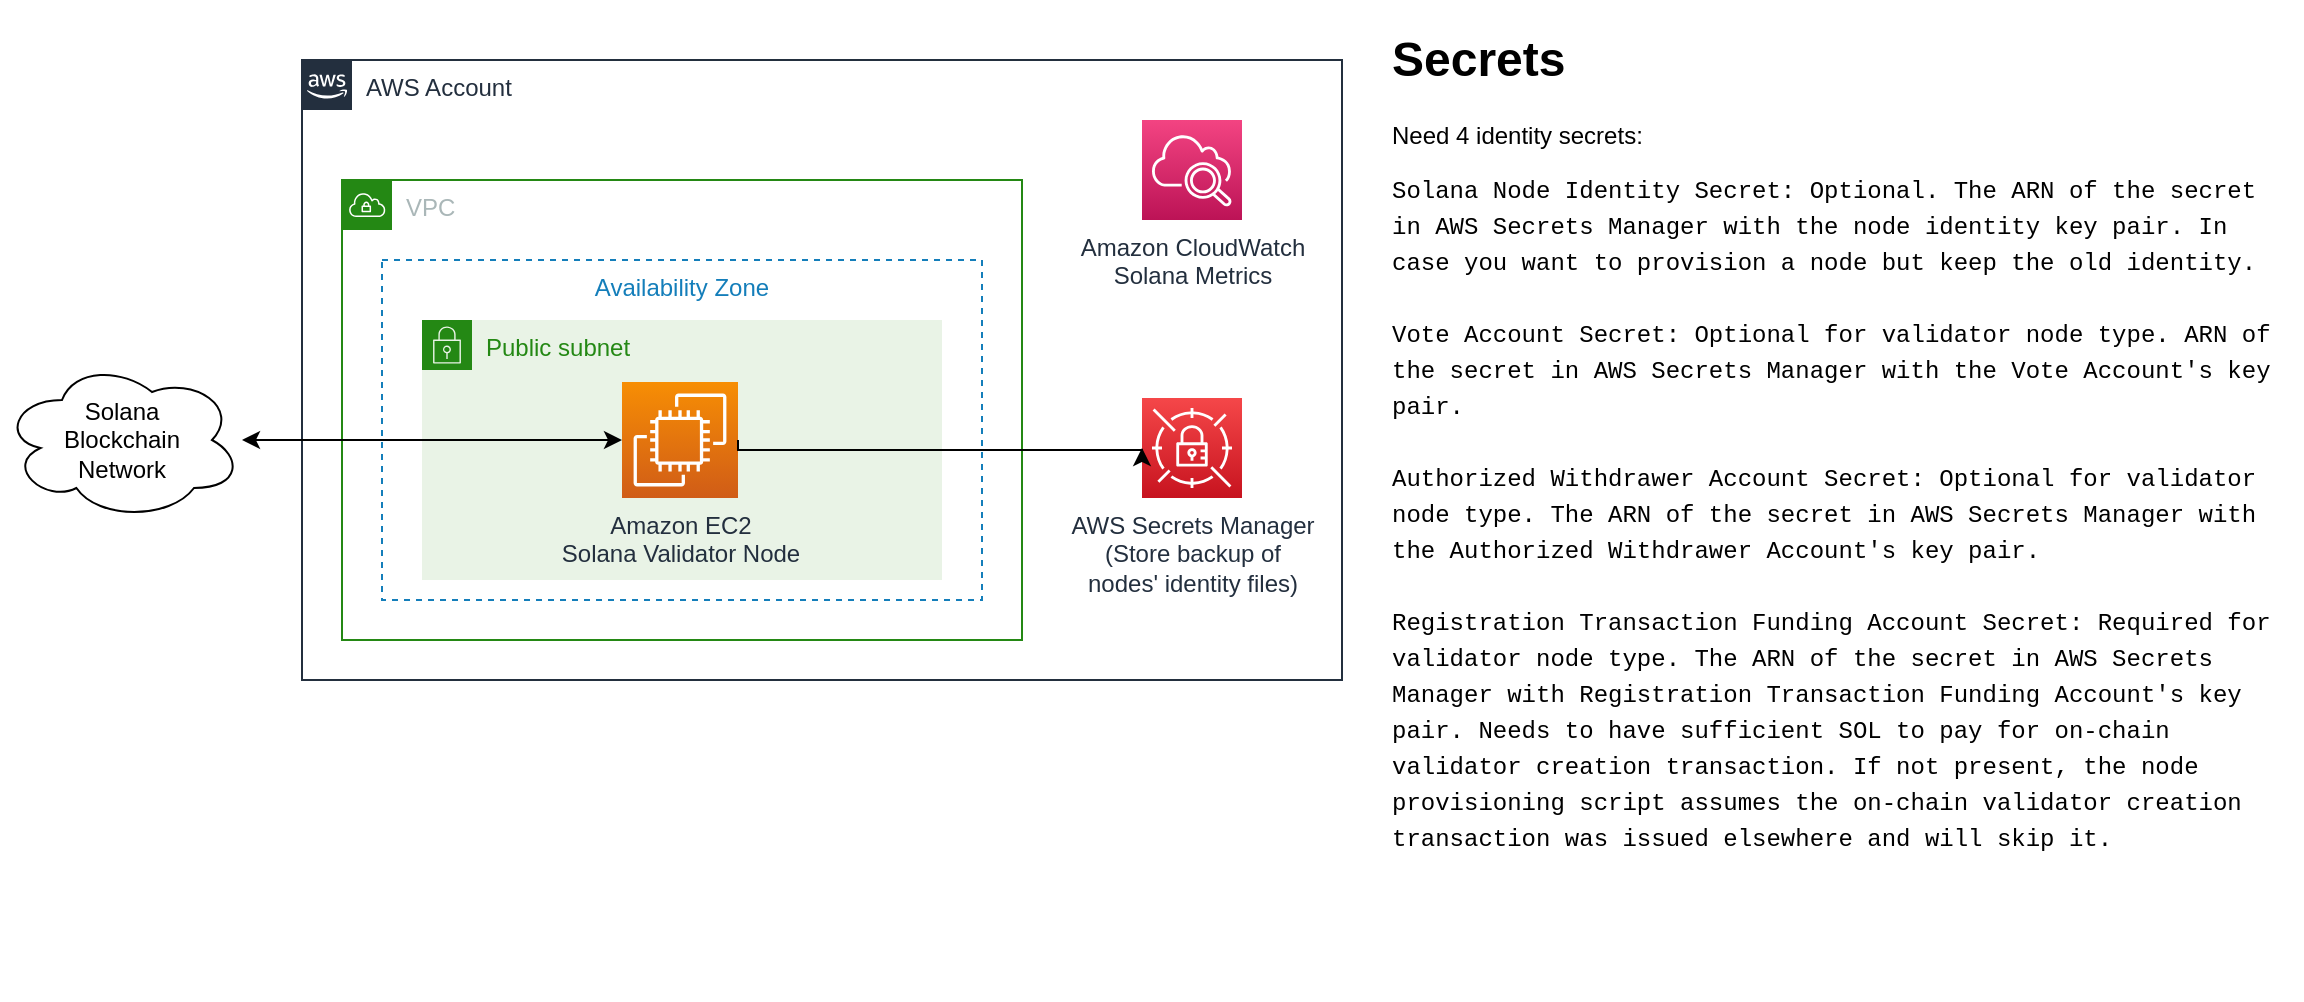 <mxfile version="21.2.8" type="device" pages="2">
  <diagram id="OsTLVYnn_g9dmaDSzG_E" name="Validator nodes">
    <mxGraphModel dx="1306" dy="894" grid="1" gridSize="10" guides="1" tooltips="1" connect="1" arrows="1" fold="1" page="1" pageScale="1" pageWidth="1654" pageHeight="2336" math="0" shadow="0">
      <root>
        <mxCell id="0" />
        <mxCell id="1" parent="0" />
        <mxCell id="uhTlLHoSNRXsqtgeUAdP-1" value="AWS Account" style="points=[[0,0],[0.25,0],[0.5,0],[0.75,0],[1,0],[1,0.25],[1,0.5],[1,0.75],[1,1],[0.75,1],[0.5,1],[0.25,1],[0,1],[0,0.75],[0,0.5],[0,0.25]];outlineConnect=0;gradientColor=none;html=1;whiteSpace=wrap;fontSize=12;fontStyle=0;container=1;pointerEvents=0;collapsible=0;recursiveResize=0;shape=mxgraph.aws4.group;grIcon=mxgraph.aws4.group_aws_cloud_alt;strokeColor=#232F3E;fillColor=none;verticalAlign=top;align=left;spacingLeft=30;fontColor=#232F3E;dashed=0;" vertex="1" parent="1">
          <mxGeometry x="190" y="80" width="520" height="310" as="geometry" />
        </mxCell>
        <mxCell id="uhTlLHoSNRXsqtgeUAdP-4" value="VPC" style="points=[[0,0],[0.25,0],[0.5,0],[0.75,0],[1,0],[1,0.25],[1,0.5],[1,0.75],[1,1],[0.75,1],[0.5,1],[0.25,1],[0,1],[0,0.75],[0,0.5],[0,0.25]];outlineConnect=0;gradientColor=none;html=1;whiteSpace=wrap;fontSize=12;fontStyle=0;container=1;pointerEvents=0;collapsible=0;recursiveResize=0;shape=mxgraph.aws4.group;grIcon=mxgraph.aws4.group_vpc;strokeColor=#248814;fillColor=none;verticalAlign=top;align=left;spacingLeft=30;fontColor=#AAB7B8;dashed=0;" vertex="1" parent="uhTlLHoSNRXsqtgeUAdP-1">
          <mxGeometry x="20" y="60" width="340" height="230" as="geometry" />
        </mxCell>
        <mxCell id="uhTlLHoSNRXsqtgeUAdP-5" value="Availability Zone" style="fillColor=none;strokeColor=#147EBA;dashed=1;verticalAlign=top;fontStyle=0;fontColor=#147EBA;whiteSpace=wrap;html=1;" vertex="1" parent="uhTlLHoSNRXsqtgeUAdP-4">
          <mxGeometry x="20" y="40" width="300" height="170" as="geometry" />
        </mxCell>
        <mxCell id="uhTlLHoSNRXsqtgeUAdP-6" value="Public subnet" style="points=[[0,0],[0.25,0],[0.5,0],[0.75,0],[1,0],[1,0.25],[1,0.5],[1,0.75],[1,1],[0.75,1],[0.5,1],[0.25,1],[0,1],[0,0.75],[0,0.5],[0,0.25]];outlineConnect=0;gradientColor=none;html=1;whiteSpace=wrap;fontSize=12;fontStyle=0;container=1;pointerEvents=0;collapsible=0;recursiveResize=0;shape=mxgraph.aws4.group;grIcon=mxgraph.aws4.group_security_group;grStroke=0;strokeColor=#248814;fillColor=#E9F3E6;verticalAlign=top;align=left;spacingLeft=30;fontColor=#248814;dashed=0;" vertex="1" parent="uhTlLHoSNRXsqtgeUAdP-4">
          <mxGeometry x="40" y="70" width="260" height="130" as="geometry" />
        </mxCell>
        <mxCell id="uhTlLHoSNRXsqtgeUAdP-10" value="Amazon EC2&lt;br&gt;Solana Validator Node" style="sketch=0;points=[[0,0,0],[0.25,0,0],[0.5,0,0],[0.75,0,0],[1,0,0],[0,1,0],[0.25,1,0],[0.5,1,0],[0.75,1,0],[1,1,0],[0,0.25,0],[0,0.5,0],[0,0.75,0],[1,0.25,0],[1,0.5,0],[1,0.75,0]];outlineConnect=0;fontColor=#232F3E;gradientColor=#F78E04;gradientDirection=north;fillColor=#D05C17;strokeColor=#ffffff;dashed=0;verticalLabelPosition=bottom;verticalAlign=top;align=center;html=1;fontSize=12;fontStyle=0;aspect=fixed;shape=mxgraph.aws4.resourceIcon;resIcon=mxgraph.aws4.ec2;" vertex="1" parent="uhTlLHoSNRXsqtgeUAdP-6">
          <mxGeometry x="100" y="31" width="58" height="58" as="geometry" />
        </mxCell>
        <mxCell id="uhTlLHoSNRXsqtgeUAdP-14" value="AWS Secrets Manager&lt;br&gt;(Store backup of&lt;br&gt;nodes&#39; identity files)" style="sketch=0;points=[[0,0,0],[0.25,0,0],[0.5,0,0],[0.75,0,0],[1,0,0],[0,1,0],[0.25,1,0],[0.5,1,0],[0.75,1,0],[1,1,0],[0,0.25,0],[0,0.5,0],[0,0.75,0],[1,0.25,0],[1,0.5,0],[1,0.75,0]];outlineConnect=0;fontColor=#232F3E;gradientColor=#F54749;gradientDirection=north;fillColor=#C7131F;strokeColor=#ffffff;dashed=0;verticalLabelPosition=bottom;verticalAlign=top;align=center;html=1;fontSize=12;fontStyle=0;aspect=fixed;shape=mxgraph.aws4.resourceIcon;resIcon=mxgraph.aws4.secrets_manager;" vertex="1" parent="uhTlLHoSNRXsqtgeUAdP-1">
          <mxGeometry x="420" y="169" width="50" height="50" as="geometry" />
        </mxCell>
        <mxCell id="uhTlLHoSNRXsqtgeUAdP-16" style="edgeStyle=orthogonalEdgeStyle;rounded=0;orthogonalLoop=1;jettySize=auto;html=1;exitX=1;exitY=0.5;exitDx=0;exitDy=0;exitPerimeter=0;entryX=0;entryY=0.5;entryDx=0;entryDy=0;entryPerimeter=0;" edge="1" parent="uhTlLHoSNRXsqtgeUAdP-1" source="uhTlLHoSNRXsqtgeUAdP-10" target="uhTlLHoSNRXsqtgeUAdP-14">
          <mxGeometry relative="1" as="geometry">
            <Array as="points">
              <mxPoint x="410" y="195" />
              <mxPoint x="410" y="195" />
            </Array>
          </mxGeometry>
        </mxCell>
        <mxCell id="-6v1-0gV6pTtPKKC56o4-1" value="Amazon CloudWatch&lt;br&gt;Solana Metrics" style="sketch=0;points=[[0,0,0],[0.25,0,0],[0.5,0,0],[0.75,0,0],[1,0,0],[0,1,0],[0.25,1,0],[0.5,1,0],[0.75,1,0],[1,1,0],[0,0.25,0],[0,0.5,0],[0,0.75,0],[1,0.25,0],[1,0.5,0],[1,0.75,0]];points=[[0,0,0],[0.25,0,0],[0.5,0,0],[0.75,0,0],[1,0,0],[0,1,0],[0.25,1,0],[0.5,1,0],[0.75,1,0],[1,1,0],[0,0.25,0],[0,0.5,0],[0,0.75,0],[1,0.25,0],[1,0.5,0],[1,0.75,0]];outlineConnect=0;fontColor=#232F3E;gradientColor=#F34482;gradientDirection=north;fillColor=#BC1356;strokeColor=#ffffff;dashed=0;verticalLabelPosition=bottom;verticalAlign=top;align=center;html=1;fontSize=12;fontStyle=0;aspect=fixed;shape=mxgraph.aws4.resourceIcon;resIcon=mxgraph.aws4.cloudwatch_2;" vertex="1" parent="uhTlLHoSNRXsqtgeUAdP-1">
          <mxGeometry x="420" y="30" width="50" height="50" as="geometry" />
        </mxCell>
        <mxCell id="uhTlLHoSNRXsqtgeUAdP-18" value="" style="edgeStyle=orthogonalEdgeStyle;rounded=0;orthogonalLoop=1;jettySize=auto;html=1;startArrow=classic;startFill=1;entryX=0;entryY=0.5;entryDx=0;entryDy=0;entryPerimeter=0;" edge="1" parent="1" source="uhTlLHoSNRXsqtgeUAdP-19" target="uhTlLHoSNRXsqtgeUAdP-10">
          <mxGeometry relative="1" as="geometry">
            <mxPoint x="350" y="275" as="targetPoint" />
            <Array as="points">
              <mxPoint x="290" y="270" />
              <mxPoint x="290" y="270" />
            </Array>
          </mxGeometry>
        </mxCell>
        <mxCell id="uhTlLHoSNRXsqtgeUAdP-19" value="Solana&lt;br&gt;Blockchain&lt;br&gt;Network" style="ellipse;shape=cloud;whiteSpace=wrap;html=1;" vertex="1" parent="1">
          <mxGeometry x="40" y="230" width="120" height="80" as="geometry" />
        </mxCell>
        <mxCell id="Z2upCYckmVYyPD-JZzlA-1" value="&lt;h1&gt;Secrets&lt;/h1&gt;&lt;p&gt;Need 4 identity secrets:&lt;/p&gt;&lt;div style=&quot;font-family: Menlo, Monaco, &amp;quot;Courier New&amp;quot;, monospace; line-height: 18px;&quot;&gt;Solana Node Identity Secret:&amp;nbsp;Optional. The ARN of the secret in AWS Secrets Manager with the node identity key pair. In case you want to provision a node but keep the old identity.&lt;/div&gt;&lt;div style=&quot;font-family: Menlo, Monaco, &amp;quot;Courier New&amp;quot;, monospace; line-height: 18px;&quot;&gt;&lt;br&gt;&lt;/div&gt;&lt;div style=&quot;font-family: Menlo, Monaco, &amp;quot;Courier New&amp;quot;, monospace; line-height: 18px;&quot;&gt;&lt;div style=&quot;line-height: 18px;&quot;&gt;Vote Account Secret:&amp;nbsp;Optional for validator node type. ARN of the secret in AWS Secrets Manager with the Vote Account&#39;s key pair.&lt;/div&gt;&lt;div style=&quot;line-height: 18px;&quot;&gt;&lt;br&gt;&lt;/div&gt;&lt;div style=&quot;line-height: 18px;&quot;&gt;&lt;div style=&quot;line-height: 18px;&quot;&gt;Authorized Withdrawer Account Secret:&amp;nbsp;Optional for validator node type. The ARN of the secret in AWS Secrets Manager with the Authorized Withdrawer Account&#39;s key pair.&lt;/div&gt;&lt;div style=&quot;line-height: 18px;&quot;&gt;&lt;br&gt;&lt;/div&gt;&lt;div style=&quot;line-height: 18px;&quot;&gt;&lt;div style=&quot;line-height: 18px;&quot;&gt;Registration Transaction Funding Account Secret:&amp;nbsp;Required for validator node type. The ARN of the secret in AWS Secrets Manager with Registration Transaction Funding Account&#39;s key pair. Needs to have sufficient SOL to pay for on-chain validator creation transaction. If not present, the node provisioning script assumes the on-chain validator creation transaction was issued elsewhere and will skip it.&lt;/div&gt;&lt;/div&gt;&lt;div style=&quot;line-height: 18px;&quot;&gt;&lt;br&gt;&lt;/div&gt;&lt;/div&gt;&lt;/div&gt;" style="text;html=1;strokeColor=none;fillColor=none;spacing=5;spacingTop=-20;whiteSpace=wrap;overflow=hidden;rounded=0;" vertex="1" parent="1">
          <mxGeometry x="730" y="60" width="460" height="490" as="geometry" />
        </mxCell>
      </root>
    </mxGraphModel>
  </diagram>
  <diagram name="RPC Nodes" id="NRJ5ctCk9CnkMLK5unU4">
    <mxGraphModel dx="1306" dy="894" grid="1" gridSize="10" guides="1" tooltips="1" connect="1" arrows="1" fold="1" page="1" pageScale="1" pageWidth="1654" pageHeight="2336" math="0" shadow="0">
      <root>
        <mxCell id="0" />
        <mxCell id="1" parent="0" />
        <mxCell id="oZifH6sd_83AdmvJ35uA-1" value="AWS Account" style="points=[[0,0],[0.25,0],[0.5,0],[0.75,0],[1,0],[1,0.25],[1,0.5],[1,0.75],[1,1],[0.75,1],[0.5,1],[0.25,1],[0,1],[0,0.75],[0,0.5],[0,0.25]];outlineConnect=0;gradientColor=none;html=1;whiteSpace=wrap;fontSize=12;fontStyle=0;container=1;pointerEvents=0;collapsible=0;recursiveResize=0;shape=mxgraph.aws4.group;grIcon=mxgraph.aws4.group_aws_cloud_alt;strokeColor=#232F3E;fillColor=none;verticalAlign=top;align=left;spacingLeft=30;fontColor=#232F3E;dashed=0;" parent="1" vertex="1">
          <mxGeometry x="190" y="80" width="760" height="570" as="geometry" />
        </mxCell>
        <mxCell id="oZifH6sd_83AdmvJ35uA-14" value="Self-built and run dApps" style="rounded=0;whiteSpace=wrap;html=1;" parent="oZifH6sd_83AdmvJ35uA-1" vertex="1">
          <mxGeometry x="650" y="292" width="100" height="79" as="geometry" />
        </mxCell>
        <mxCell id="oZifH6sd_83AdmvJ35uA-15" style="edgeStyle=orthogonalEdgeStyle;rounded=0;orthogonalLoop=1;jettySize=auto;html=1;exitX=0;exitY=0.5;exitDx=0;exitDy=0;" parent="oZifH6sd_83AdmvJ35uA-1" source="oZifH6sd_83AdmvJ35uA-14" target="oZifH6sd_83AdmvJ35uA-11" edge="1">
          <mxGeometry relative="1" as="geometry" />
        </mxCell>
        <mxCell id="oZifH6sd_83AdmvJ35uA-6" value="VPC" style="points=[[0,0],[0.25,0],[0.5,0],[0.75,0],[1,0],[1,0.25],[1,0.5],[1,0.75],[1,1],[0.75,1],[0.5,1],[0.25,1],[0,1],[0,0.75],[0,0.5],[0,0.25]];outlineConnect=0;gradientColor=none;html=1;whiteSpace=wrap;fontSize=12;fontStyle=0;container=1;pointerEvents=0;collapsible=0;recursiveResize=0;shape=mxgraph.aws4.group;grIcon=mxgraph.aws4.group_vpc;strokeColor=#248814;fillColor=none;verticalAlign=top;align=left;spacingLeft=30;fontColor=#AAB7B8;dashed=0;" parent="oZifH6sd_83AdmvJ35uA-1" vertex="1">
          <mxGeometry x="20" y="60" width="470" height="490" as="geometry" />
        </mxCell>
        <mxCell id="oZifH6sd_83AdmvJ35uA-3" value="Availability Zone" style="fillColor=none;strokeColor=#147EBA;dashed=1;verticalAlign=top;fontStyle=0;fontColor=#147EBA;whiteSpace=wrap;html=1;" parent="oZifH6sd_83AdmvJ35uA-6" vertex="1">
          <mxGeometry x="20" y="90" width="300" height="170" as="geometry" />
        </mxCell>
        <mxCell id="oZifH6sd_83AdmvJ35uA-8" value="Public subnet" style="points=[[0,0],[0.25,0],[0.5,0],[0.75,0],[1,0],[1,0.25],[1,0.5],[1,0.75],[1,1],[0.75,1],[0.5,1],[0.25,1],[0,1],[0,0.75],[0,0.5],[0,0.25]];outlineConnect=0;gradientColor=none;html=1;whiteSpace=wrap;fontSize=12;fontStyle=0;container=1;pointerEvents=0;collapsible=0;recursiveResize=0;shape=mxgraph.aws4.group;grIcon=mxgraph.aws4.group_security_group;grStroke=0;strokeColor=#248814;fillColor=#E9F3E6;verticalAlign=top;align=left;spacingLeft=30;fontColor=#248814;dashed=0;" parent="oZifH6sd_83AdmvJ35uA-6" vertex="1">
          <mxGeometry x="40" y="120" width="260" height="130" as="geometry" />
        </mxCell>
        <mxCell id="oZifH6sd_83AdmvJ35uA-9" value="Availability Zone" style="fillColor=none;strokeColor=#147EBA;dashed=1;verticalAlign=top;fontStyle=0;fontColor=#147EBA;whiteSpace=wrap;html=1;" parent="oZifH6sd_83AdmvJ35uA-6" vertex="1">
          <mxGeometry x="20" y="280" width="300" height="170" as="geometry" />
        </mxCell>
        <mxCell id="oZifH6sd_83AdmvJ35uA-10" value="Public subnet" style="points=[[0,0],[0.25,0],[0.5,0],[0.75,0],[1,0],[1,0.25],[1,0.5],[1,0.75],[1,1],[0.75,1],[0.5,1],[0.25,1],[0,1],[0,0.75],[0,0.5],[0,0.25]];outlineConnect=0;gradientColor=none;html=1;whiteSpace=wrap;fontSize=12;fontStyle=0;container=1;pointerEvents=0;collapsible=0;recursiveResize=0;shape=mxgraph.aws4.group;grIcon=mxgraph.aws4.group_security_group;grStroke=0;strokeColor=#248814;fillColor=#E9F3E6;verticalAlign=top;align=left;spacingLeft=30;fontColor=#248814;dashed=0;" parent="oZifH6sd_83AdmvJ35uA-6" vertex="1">
          <mxGeometry x="40" y="310" width="260" height="130" as="geometry" />
        </mxCell>
        <mxCell id="oZifH6sd_83AdmvJ35uA-4" value="Auto Scaling group" style="points=[[0,0],[0.25,0],[0.5,0],[0.75,0],[1,0],[1,0.25],[1,0.5],[1,0.75],[1,1],[0.75,1],[0.5,1],[0.25,1],[0,1],[0,0.75],[0,0.5],[0,0.25]];outlineConnect=0;gradientColor=none;html=1;whiteSpace=wrap;fontSize=12;fontStyle=0;container=1;pointerEvents=0;collapsible=0;recursiveResize=0;shape=mxgraph.aws4.groupCenter;grIcon=mxgraph.aws4.group_auto_scaling_group;grStroke=1;strokeColor=#D86613;fillColor=none;verticalAlign=top;align=center;fontColor=#D86613;dashed=1;spacingTop=25;" parent="oZifH6sd_83AdmvJ35uA-6" vertex="1">
          <mxGeometry x="30" y="30" width="280" height="440" as="geometry" />
        </mxCell>
        <mxCell id="oZifH6sd_83AdmvJ35uA-13" value="Amazon EC2&lt;br&gt;Solana RPC Node" style="sketch=0;points=[[0,0,0],[0.25,0,0],[0.5,0,0],[0.75,0,0],[1,0,0],[0,1,0],[0.25,1,0],[0.5,1,0],[0.75,1,0],[1,1,0],[0,0.25,0],[0,0.5,0],[0,0.75,0],[1,0.25,0],[1,0.5,0],[1,0.75,0]];outlineConnect=0;fontColor=#232F3E;gradientColor=#F78E04;gradientDirection=north;fillColor=#D05C17;strokeColor=#ffffff;dashed=0;verticalLabelPosition=bottom;verticalAlign=top;align=center;html=1;fontSize=12;fontStyle=0;aspect=fixed;shape=mxgraph.aws4.resourceIcon;resIcon=mxgraph.aws4.ec2;" parent="oZifH6sd_83AdmvJ35uA-4" vertex="1">
          <mxGeometry x="111" y="126" width="58" height="58" as="geometry" />
        </mxCell>
        <mxCell id="oZifH6sd_83AdmvJ35uA-12" value="Amazon EC2&lt;br&gt;Solana RPC Node" style="sketch=0;points=[[0,0,0],[0.25,0,0],[0.5,0,0],[0.75,0,0],[1,0,0],[0,1,0],[0.25,1,0],[0.5,1,0],[0.75,1,0],[1,1,0],[0,0.25,0],[0,0.5,0],[0,0.75,0],[1,0.25,0],[1,0.5,0],[1,0.75,0]];outlineConnect=0;fontColor=#232F3E;gradientColor=#F78E04;gradientDirection=north;fillColor=#D05C17;strokeColor=#ffffff;dashed=0;verticalLabelPosition=bottom;verticalAlign=top;align=center;html=1;fontSize=12;fontStyle=0;aspect=fixed;shape=mxgraph.aws4.resourceIcon;resIcon=mxgraph.aws4.ec2;" parent="oZifH6sd_83AdmvJ35uA-6" vertex="1">
          <mxGeometry x="141" y="346" width="58" height="58" as="geometry" />
        </mxCell>
        <mxCell id="oZifH6sd_83AdmvJ35uA-25" value="" style="edgeStyle=orthogonalEdgeStyle;rounded=0;orthogonalLoop=1;jettySize=auto;html=1;" parent="oZifH6sd_83AdmvJ35uA-6" source="oZifH6sd_83AdmvJ35uA-11" target="oZifH6sd_83AdmvJ35uA-4" edge="1">
          <mxGeometry relative="1" as="geometry">
            <mxPoint x="409" y="151.999" as="targetPoint" />
            <Array as="points">
              <mxPoint x="330" y="271" />
              <mxPoint x="330" y="271" />
            </Array>
          </mxGeometry>
        </mxCell>
        <mxCell id="oZifH6sd_83AdmvJ35uA-11" value="Application Load&lt;br&gt;Balancer &lt;br&gt;for JSON RPC&lt;br&gt;(Accessed only &lt;br&gt;internally)" style="sketch=0;outlineConnect=0;fontColor=#232F3E;gradientColor=none;fillColor=#4D27AA;strokeColor=none;dashed=0;verticalLabelPosition=bottom;verticalAlign=top;align=center;html=1;fontSize=12;fontStyle=0;aspect=fixed;pointerEvents=1;shape=mxgraph.aws4.application_load_balancer;" parent="oZifH6sd_83AdmvJ35uA-6" vertex="1">
          <mxGeometry x="370" y="232" width="78" height="78" as="geometry" />
        </mxCell>
        <mxCell id="oZifH6sd_83AdmvJ35uA-26" value="AWS Secrets Manager&lt;br&gt;(Store backup of&lt;br&gt;nodes&#39; identity files)" style="sketch=0;points=[[0,0,0],[0.25,0,0],[0.5,0,0],[0.75,0,0],[1,0,0],[0,1,0],[0.25,1,0],[0.5,1,0],[0.75,1,0],[1,1,0],[0,0.25,0],[0,0.5,0],[0,0.75,0],[1,0.25,0],[1,0.5,0],[1,0.75,0]];outlineConnect=0;fontColor=#232F3E;gradientColor=#F54749;gradientDirection=north;fillColor=#C7131F;strokeColor=#ffffff;dashed=0;verticalLabelPosition=bottom;verticalAlign=top;align=center;html=1;fontSize=12;fontStyle=0;aspect=fixed;shape=mxgraph.aws4.resourceIcon;resIcon=mxgraph.aws4.secrets_manager;" parent="oZifH6sd_83AdmvJ35uA-1" vertex="1">
          <mxGeometry x="530" y="220" width="50" height="50" as="geometry" />
        </mxCell>
        <mxCell id="oZifH6sd_83AdmvJ35uA-28" style="edgeStyle=orthogonalEdgeStyle;rounded=0;orthogonalLoop=1;jettySize=auto;html=1;exitX=1;exitY=0.5;exitDx=0;exitDy=0;exitPerimeter=0;entryX=0;entryY=0.5;entryDx=0;entryDy=0;entryPerimeter=0;" parent="oZifH6sd_83AdmvJ35uA-1" source="oZifH6sd_83AdmvJ35uA-12" target="oZifH6sd_83AdmvJ35uA-26" edge="1">
          <mxGeometry relative="1" as="geometry">
            <Array as="points">
              <mxPoint x="270" y="435" />
              <mxPoint x="270" y="245" />
            </Array>
          </mxGeometry>
        </mxCell>
        <mxCell id="oZifH6sd_83AdmvJ35uA-29" style="edgeStyle=orthogonalEdgeStyle;rounded=0;orthogonalLoop=1;jettySize=auto;html=1;exitX=1;exitY=0.5;exitDx=0;exitDy=0;exitPerimeter=0;entryX=0;entryY=0.5;entryDx=0;entryDy=0;entryPerimeter=0;" parent="oZifH6sd_83AdmvJ35uA-1" source="oZifH6sd_83AdmvJ35uA-13" target="oZifH6sd_83AdmvJ35uA-26" edge="1">
          <mxGeometry relative="1" as="geometry">
            <Array as="points">
              <mxPoint x="410" y="245" />
              <mxPoint x="410" y="245" />
            </Array>
          </mxGeometry>
        </mxCell>
        <mxCell id="KWwGxei-VI_4HALRaNO_-1" value="Amazon CloudWatch&lt;br&gt;Solana Metrics" style="sketch=0;points=[[0,0,0],[0.25,0,0],[0.5,0,0],[0.75,0,0],[1,0,0],[0,1,0],[0.25,1,0],[0.5,1,0],[0.75,1,0],[1,1,0],[0,0.25,0],[0,0.5,0],[0,0.75,0],[1,0.25,0],[1,0.5,0],[1,0.75,0]];points=[[0,0,0],[0.25,0,0],[0.5,0,0],[0.75,0,0],[1,0,0],[0,1,0],[0.25,1,0],[0.5,1,0],[0.75,1,0],[1,1,0],[0,0.25,0],[0,0.5,0],[0,0.75,0],[1,0.25,0],[1,0.5,0],[1,0.75,0]];outlineConnect=0;fontColor=#232F3E;gradientColor=#F34482;gradientDirection=north;fillColor=#BC1356;strokeColor=#ffffff;dashed=0;verticalLabelPosition=bottom;verticalAlign=top;align=center;html=1;fontSize=12;fontStyle=0;aspect=fixed;shape=mxgraph.aws4.resourceIcon;resIcon=mxgraph.aws4.cloudwatch_2;" vertex="1" parent="oZifH6sd_83AdmvJ35uA-1">
          <mxGeometry x="530" y="90" width="50" height="50" as="geometry" />
        </mxCell>
        <mxCell id="oZifH6sd_83AdmvJ35uA-20" value="" style="edgeStyle=orthogonalEdgeStyle;rounded=0;orthogonalLoop=1;jettySize=auto;html=1;entryX=0;entryY=0.5;entryDx=0;entryDy=0;entryPerimeter=0;" parent="1" source="oZifH6sd_83AdmvJ35uA-17" target="oZifH6sd_83AdmvJ35uA-12" edge="1">
          <mxGeometry relative="1" as="geometry">
            <mxPoint x="350" y="515" as="targetPoint" />
            <Array as="points">
              <mxPoint x="220" y="410" />
              <mxPoint x="220" y="515" />
            </Array>
          </mxGeometry>
        </mxCell>
        <mxCell id="oZifH6sd_83AdmvJ35uA-22" value="" style="edgeStyle=orthogonalEdgeStyle;rounded=0;orthogonalLoop=1;jettySize=auto;html=1;startArrow=classic;startFill=1;" parent="1" source="oZifH6sd_83AdmvJ35uA-17" edge="1">
          <mxGeometry relative="1" as="geometry">
            <mxPoint x="350" y="325" as="targetPoint" />
            <Array as="points">
              <mxPoint x="220" y="410" />
              <mxPoint x="220" y="325" />
            </Array>
          </mxGeometry>
        </mxCell>
        <mxCell id="oZifH6sd_83AdmvJ35uA-17" value="Solana&lt;br&gt;Blockchain&lt;br&gt;Network" style="ellipse;shape=cloud;whiteSpace=wrap;html=1;" parent="1" vertex="1">
          <mxGeometry x="60" y="370" width="120" height="80" as="geometry" />
        </mxCell>
        <mxCell id="oZifH6sd_83AdmvJ35uA-30" value="&lt;h1&gt;Secrets&lt;/h1&gt;&lt;p&gt;During the startup, if node can&#39;t find an identity file on the attached Root EBS volume, if generates a new one and stores it in AWS Secrets Manager.&lt;/p&gt;&lt;p&gt;Need 1 secret:&amp;nbsp;&lt;/p&gt;Solana Node Identity Secret:&amp;nbsp;Optional. The ARN of the secret in AWS Secrets Manager with the node identity key pair. In case you want to provision a node but keep the old identity." style="text;html=1;strokeColor=none;fillColor=none;spacing=5;spacingTop=-20;whiteSpace=wrap;overflow=hidden;rounded=0;" parent="1" vertex="1">
          <mxGeometry x="1000" y="60" width="330" height="200" as="geometry" />
        </mxCell>
        <mxCell id="oZifH6sd_83AdmvJ35uA-31" value="&lt;h1&gt;ALB&lt;/h1&gt;&lt;p&gt;ALB is provisioned if the RPC API is exposed (default) and is accessible only to internal applications to protect the nodes from abuse. dApps will need to handle user authentication and API protection, like in this example:&amp;nbsp;https://aws.amazon.com/blogs/architecture/dapp-authentication-with-amazon-cognito-and-web3-proxy-with-amazon-api-gateway/&lt;/p&gt;" style="text;html=1;strokeColor=none;fillColor=none;spacing=5;spacingTop=-20;whiteSpace=wrap;overflow=hidden;rounded=0;" parent="1" vertex="1">
          <mxGeometry x="1000" y="290" width="350" height="160" as="geometry" />
        </mxCell>
        <mxCell id="oZifH6sd_83AdmvJ35uA-32" value="&lt;h1&gt;Future: upgrade nodes through blue/green deployment&lt;/h1&gt;&lt;p&gt;When nodes need to be upgraded or downgraded, use blue/green pattern to do it:&amp;nbsp;https://aws.amazon.com/blogs/devops/performing-bluegreen-deployments-with-aws-codedeploy-and-auto-scaling-groups/&lt;/p&gt;" style="text;html=1;strokeColor=none;fillColor=none;spacing=5;spacingTop=-20;whiteSpace=wrap;overflow=hidden;rounded=0;" parent="1" vertex="1">
          <mxGeometry x="1000" y="470" width="350" height="240" as="geometry" />
        </mxCell>
      </root>
    </mxGraphModel>
  </diagram>
</mxfile>
